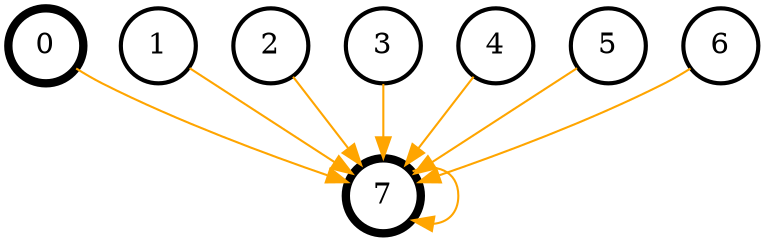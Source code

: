 digraph G {
margin = 0;
forcelabels = true;
node [ shape = circle, penwidth = 2 ];

0 [ pos = "0,1!", penwidth = 4 ];
1 [ pos = "2,2!" ];
2 [ pos = "4,1!" ];
3 [ pos = "4,3!" ];
4 [ pos = "6,4!" ];
5 [ pos = "9,1!" ];
6 [ pos = "9,4!" ];
7 [ pos = "9,3!", penwidth = 4 ];

0 -> 7 [ color = orange ];
1 -> 7 [ color = orange ];
2 -> 7 [ color = orange ];
3 -> 7 [ color = orange ];
4 -> 7 [ color = orange ];
5 -> 7 [ color = orange ];
7 -> 7 [ color = orange ];
6 -> 7 [ color = orange ];
}
